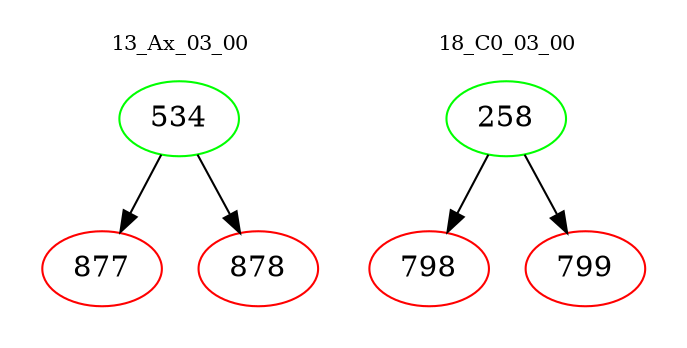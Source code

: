 digraph{
subgraph cluster_0 {
color = white
label = "13_Ax_03_00";
fontsize=10;
T0_534 [label="534", color="green"]
T0_534 -> T0_877 [color="black"]
T0_877 [label="877", color="red"]
T0_534 -> T0_878 [color="black"]
T0_878 [label="878", color="red"]
}
subgraph cluster_1 {
color = white
label = "18_C0_03_00";
fontsize=10;
T1_258 [label="258", color="green"]
T1_258 -> T1_798 [color="black"]
T1_798 [label="798", color="red"]
T1_258 -> T1_799 [color="black"]
T1_799 [label="799", color="red"]
}
}
